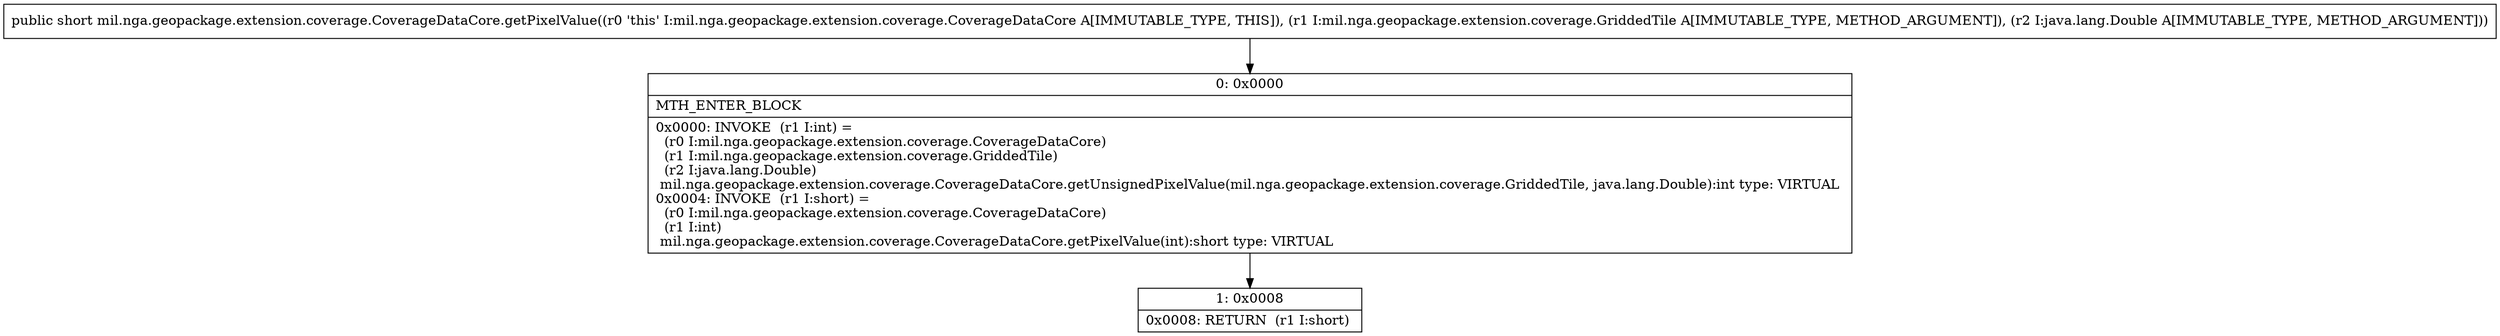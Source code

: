 digraph "CFG formil.nga.geopackage.extension.coverage.CoverageDataCore.getPixelValue(Lmil\/nga\/geopackage\/extension\/coverage\/GriddedTile;Ljava\/lang\/Double;)S" {
Node_0 [shape=record,label="{0\:\ 0x0000|MTH_ENTER_BLOCK\l|0x0000: INVOKE  (r1 I:int) = \l  (r0 I:mil.nga.geopackage.extension.coverage.CoverageDataCore)\l  (r1 I:mil.nga.geopackage.extension.coverage.GriddedTile)\l  (r2 I:java.lang.Double)\l mil.nga.geopackage.extension.coverage.CoverageDataCore.getUnsignedPixelValue(mil.nga.geopackage.extension.coverage.GriddedTile, java.lang.Double):int type: VIRTUAL \l0x0004: INVOKE  (r1 I:short) = \l  (r0 I:mil.nga.geopackage.extension.coverage.CoverageDataCore)\l  (r1 I:int)\l mil.nga.geopackage.extension.coverage.CoverageDataCore.getPixelValue(int):short type: VIRTUAL \l}"];
Node_1 [shape=record,label="{1\:\ 0x0008|0x0008: RETURN  (r1 I:short) \l}"];
MethodNode[shape=record,label="{public short mil.nga.geopackage.extension.coverage.CoverageDataCore.getPixelValue((r0 'this' I:mil.nga.geopackage.extension.coverage.CoverageDataCore A[IMMUTABLE_TYPE, THIS]), (r1 I:mil.nga.geopackage.extension.coverage.GriddedTile A[IMMUTABLE_TYPE, METHOD_ARGUMENT]), (r2 I:java.lang.Double A[IMMUTABLE_TYPE, METHOD_ARGUMENT])) }"];
MethodNode -> Node_0;
Node_0 -> Node_1;
}

